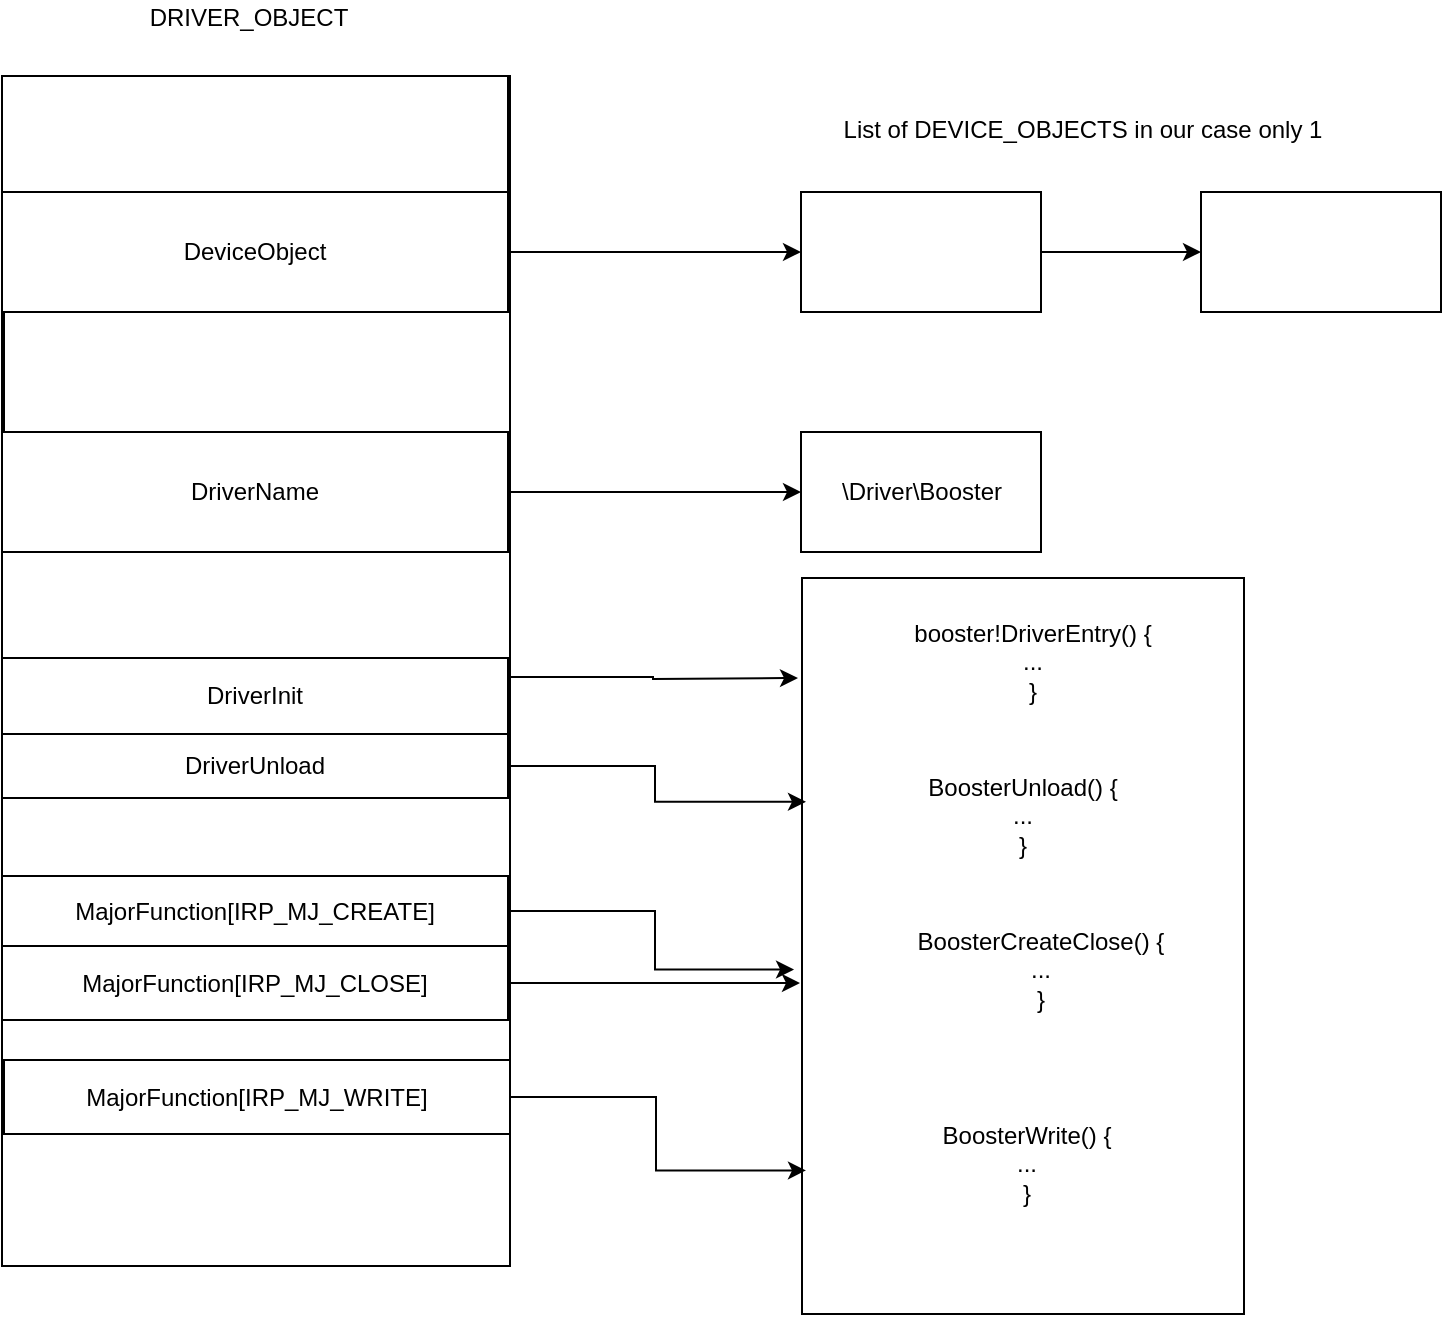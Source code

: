 <mxfile version="14.5.1" type="device"><diagram id="jrZdVyaL_B0_GWRt82ii" name="Page-1"><mxGraphModel dx="1907" dy="707" grid="0" gridSize="10" guides="1" tooltips="1" connect="1" arrows="1" fold="1" page="1" pageScale="1" pageWidth="850" pageHeight="1100" math="0" shadow="0"><root><mxCell id="0"/><mxCell id="1" parent="0"/><mxCell id="OaumsOyaZ0kJuRWNeIa5-1" value="" style="rounded=0;whiteSpace=wrap;html=1;" vertex="1" parent="1"><mxGeometry x="120" y="67" width="254" height="595" as="geometry"/></mxCell><mxCell id="OaumsOyaZ0kJuRWNeIa5-15" value="" style="rounded=0;whiteSpace=wrap;html=1;" vertex="1" parent="1"><mxGeometry x="120" y="67" width="253" height="60" as="geometry"/></mxCell><mxCell id="OaumsOyaZ0kJuRWNeIa5-23" value="" style="edgeStyle=orthogonalEdgeStyle;rounded=0;orthogonalLoop=1;jettySize=auto;html=1;" edge="1" parent="1" source="OaumsOyaZ0kJuRWNeIa5-17" target="OaumsOyaZ0kJuRWNeIa5-22"><mxGeometry relative="1" as="geometry"/></mxCell><mxCell id="OaumsOyaZ0kJuRWNeIa5-17" value="DeviceObject" style="rounded=0;whiteSpace=wrap;html=1;" vertex="1" parent="1"><mxGeometry x="120" y="125" width="253" height="60" as="geometry"/></mxCell><mxCell id="OaumsOyaZ0kJuRWNeIa5-18" value="" style="rounded=0;whiteSpace=wrap;html=1;" vertex="1" parent="1"><mxGeometry x="121" y="185" width="253" height="60" as="geometry"/></mxCell><mxCell id="OaumsOyaZ0kJuRWNeIa5-27" value="" style="edgeStyle=orthogonalEdgeStyle;rounded=0;orthogonalLoop=1;jettySize=auto;html=1;" edge="1" parent="1" source="OaumsOyaZ0kJuRWNeIa5-19" target="OaumsOyaZ0kJuRWNeIa5-26"><mxGeometry relative="1" as="geometry"/></mxCell><mxCell id="OaumsOyaZ0kJuRWNeIa5-19" value="DriverName" style="rounded=0;whiteSpace=wrap;html=1;" vertex="1" parent="1"><mxGeometry x="120" y="245" width="253" height="60" as="geometry"/></mxCell><mxCell id="OaumsOyaZ0kJuRWNeIa5-34" style="edgeStyle=orthogonalEdgeStyle;rounded=0;orthogonalLoop=1;jettySize=auto;html=1;entryX=-0.018;entryY=0.532;entryDx=0;entryDy=0;entryPerimeter=0;" edge="1" parent="1" source="OaumsOyaZ0kJuRWNeIa5-20" target="OaumsOyaZ0kJuRWNeIa5-29"><mxGeometry relative="1" as="geometry"/></mxCell><mxCell id="OaumsOyaZ0kJuRWNeIa5-20" value="MajorFunction[IRP_MJ_CREATE]" style="rounded=0;whiteSpace=wrap;html=1;" vertex="1" parent="1"><mxGeometry x="120" y="467" width="253" height="35" as="geometry"/></mxCell><mxCell id="OaumsOyaZ0kJuRWNeIa5-41" style="edgeStyle=orthogonalEdgeStyle;rounded=0;orthogonalLoop=1;jettySize=auto;html=1;" edge="1" parent="1" source="OaumsOyaZ0kJuRWNeIa5-21"><mxGeometry relative="1" as="geometry"><mxPoint x="519" y="520.5" as="targetPoint"/></mxGeometry></mxCell><mxCell id="OaumsOyaZ0kJuRWNeIa5-21" value="&lt;span&gt;MajorFunction[IRP_MJ_CLOSE]&lt;/span&gt;" style="rounded=0;whiteSpace=wrap;html=1;" vertex="1" parent="1"><mxGeometry x="120" y="502" width="253" height="37" as="geometry"/></mxCell><mxCell id="OaumsOyaZ0kJuRWNeIa5-25" value="" style="edgeStyle=orthogonalEdgeStyle;rounded=0;orthogonalLoop=1;jettySize=auto;html=1;" edge="1" parent="1" source="OaumsOyaZ0kJuRWNeIa5-22" target="OaumsOyaZ0kJuRWNeIa5-24"><mxGeometry relative="1" as="geometry"/></mxCell><mxCell id="OaumsOyaZ0kJuRWNeIa5-22" value="" style="whiteSpace=wrap;html=1;rounded=0;" vertex="1" parent="1"><mxGeometry x="519.5" y="125" width="120" height="60" as="geometry"/></mxCell><mxCell id="OaumsOyaZ0kJuRWNeIa5-24" value="" style="whiteSpace=wrap;html=1;rounded=0;" vertex="1" parent="1"><mxGeometry x="719.5" y="125" width="120" height="60" as="geometry"/></mxCell><mxCell id="OaumsOyaZ0kJuRWNeIa5-26" value="\Driver\Booster" style="whiteSpace=wrap;html=1;rounded=0;" vertex="1" parent="1"><mxGeometry x="519.5" y="245" width="120" height="60" as="geometry"/></mxCell><mxCell id="OaumsOyaZ0kJuRWNeIa5-37" style="edgeStyle=orthogonalEdgeStyle;rounded=0;orthogonalLoop=1;jettySize=auto;html=1;exitX=1;exitY=0.25;exitDx=0;exitDy=0;" edge="1" parent="1" source="OaumsOyaZ0kJuRWNeIa5-28"><mxGeometry relative="1" as="geometry"><mxPoint x="518" y="368" as="targetPoint"/></mxGeometry></mxCell><mxCell id="OaumsOyaZ0kJuRWNeIa5-28" value="DriverInit" style="rounded=0;whiteSpace=wrap;html=1;" vertex="1" parent="1"><mxGeometry x="120" y="358" width="253" height="38" as="geometry"/></mxCell><mxCell id="OaumsOyaZ0kJuRWNeIa5-36" style="edgeStyle=orthogonalEdgeStyle;rounded=0;orthogonalLoop=1;jettySize=auto;html=1;exitX=0.5;exitY=0;exitDx=0;exitDy=0;" edge="1" parent="1" source="OaumsOyaZ0kJuRWNeIa5-29"><mxGeometry relative="1" as="geometry"><mxPoint x="631" y="345" as="targetPoint"/></mxGeometry></mxCell><mxCell id="OaumsOyaZ0kJuRWNeIa5-29" value="" style="whiteSpace=wrap;html=1;rounded=0;" vertex="1" parent="1"><mxGeometry x="520" y="318" width="221" height="368" as="geometry"/></mxCell><mxCell id="OaumsOyaZ0kJuRWNeIa5-38" style="edgeStyle=orthogonalEdgeStyle;rounded=0;orthogonalLoop=1;jettySize=auto;html=1;exitX=1;exitY=0.5;exitDx=0;exitDy=0;entryX=0.009;entryY=0.304;entryDx=0;entryDy=0;entryPerimeter=0;" edge="1" parent="1" source="OaumsOyaZ0kJuRWNeIa5-31" target="OaumsOyaZ0kJuRWNeIa5-29"><mxGeometry relative="1" as="geometry"/></mxCell><mxCell id="OaumsOyaZ0kJuRWNeIa5-31" value="DriverUnload" style="rounded=0;whiteSpace=wrap;html=1;" vertex="1" parent="1"><mxGeometry x="120" y="396" width="253" height="32" as="geometry"/></mxCell><mxCell id="OaumsOyaZ0kJuRWNeIa5-35" style="edgeStyle=orthogonalEdgeStyle;rounded=0;orthogonalLoop=1;jettySize=auto;html=1;exitX=1;exitY=0.5;exitDx=0;exitDy=0;entryX=0.009;entryY=0.805;entryDx=0;entryDy=0;entryPerimeter=0;" edge="1" parent="1" source="OaumsOyaZ0kJuRWNeIa5-33" target="OaumsOyaZ0kJuRWNeIa5-29"><mxGeometry relative="1" as="geometry"/></mxCell><mxCell id="OaumsOyaZ0kJuRWNeIa5-33" value="&lt;span&gt;MajorFunction[IRP_MJ_WRITE]&lt;/span&gt;" style="rounded=0;whiteSpace=wrap;html=1;" vertex="1" parent="1"><mxGeometry x="121" y="559" width="253" height="37" as="geometry"/></mxCell><mxCell id="OaumsOyaZ0kJuRWNeIa5-39" value="booster!DriverEntry() {&lt;br&gt;...&lt;br&gt;}" style="text;html=1;strokeColor=none;fillColor=none;align=center;verticalAlign=middle;whiteSpace=wrap;rounded=0;" vertex="1" parent="1"><mxGeometry x="545" y="330" width="181" height="60" as="geometry"/></mxCell><mxCell id="OaumsOyaZ0kJuRWNeIa5-40" value="BoosterUnload() {&lt;br&gt;...&lt;br&gt;}" style="text;html=1;strokeColor=none;fillColor=none;align=center;verticalAlign=middle;whiteSpace=wrap;rounded=0;" vertex="1" parent="1"><mxGeometry x="540" y="407" width="181" height="60" as="geometry"/></mxCell><mxCell id="OaumsOyaZ0kJuRWNeIa5-42" value="BoosterCreateClose() {&lt;br&gt;...&lt;br&gt;}" style="text;html=1;strokeColor=none;fillColor=none;align=center;verticalAlign=middle;whiteSpace=wrap;rounded=0;" vertex="1" parent="1"><mxGeometry x="549" y="484" width="181" height="60" as="geometry"/></mxCell><mxCell id="OaumsOyaZ0kJuRWNeIa5-43" value="BoosterWrite() {&lt;br&gt;...&lt;br&gt;}" style="text;html=1;strokeColor=none;fillColor=none;align=center;verticalAlign=middle;whiteSpace=wrap;rounded=0;" vertex="1" parent="1"><mxGeometry x="542" y="581" width="181" height="60" as="geometry"/></mxCell><mxCell id="OaumsOyaZ0kJuRWNeIa5-45" value="List of DEVICE_OBJECTS in our case only 1" style="text;html=1;align=center;verticalAlign=middle;resizable=0;points=[];autosize=1;" vertex="1" parent="1"><mxGeometry x="535" y="85" width="249" height="18" as="geometry"/></mxCell><mxCell id="OaumsOyaZ0kJuRWNeIa5-46" value="DRIVER_OBJECT" style="text;html=1;align=center;verticalAlign=middle;resizable=0;points=[];autosize=1;" vertex="1" parent="1"><mxGeometry x="188" y="29" width="109" height="18" as="geometry"/></mxCell></root></mxGraphModel></diagram></mxfile>